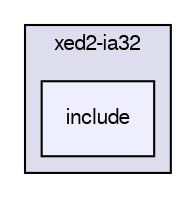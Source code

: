 digraph G {
  bgcolor=transparent;
  compound=true
  node [ fontsize="10", fontname="FreeSans"];
  edge [ labelfontsize="10", labelfontname="FreeSans"];
  subgraph clusterdir_05e0ad34a2706acb4f73624c38c2a107 {
    graph [ bgcolor="#ddddee", pencolor="black", label="xed2-ia32" fontname="FreeSans", fontsize="10", URL="dir_05e0ad34a2706acb4f73624c38c2a107.html"]
  dir_f86fba19af9dbb3e8d51a2bdea785276 [shape=box, label="include", style="filled", fillcolor="#eeeeff", pencolor="black", URL="dir_f86fba19af9dbb3e8d51a2bdea785276.html"];
  }
}
